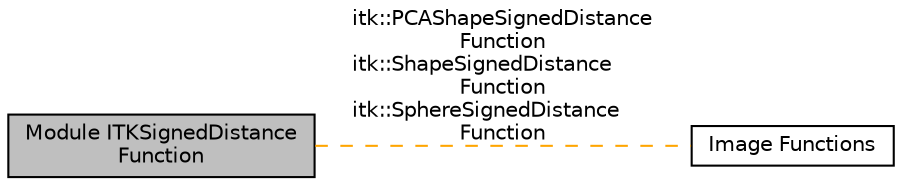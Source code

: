 digraph "Module ITKSignedDistanceFunction"
{
  edge [fontname="Helvetica",fontsize="10",labelfontname="Helvetica",labelfontsize="10"];
  node [fontname="Helvetica",fontsize="10",shape=box];
  rankdir=LR;
  Node1 [label="Module ITKSignedDistance\lFunction",height=0.2,width=0.4,color="black", fillcolor="grey75", style="filled", fontcolor="black",tooltip=" "];
  Node2 [label="Image Functions",height=0.2,width=0.4,color="black", fillcolor="white", style="filled",URL="$group__ImageFunctions.html",tooltip=" "];
  Node1->Node2 [shape=plaintext, label="itk::PCAShapeSignedDistance\lFunction\nitk::ShapeSignedDistance\lFunction\nitk::SphereSignedDistance\lFunction", color="orange", dir="none", style="dashed"];
}
